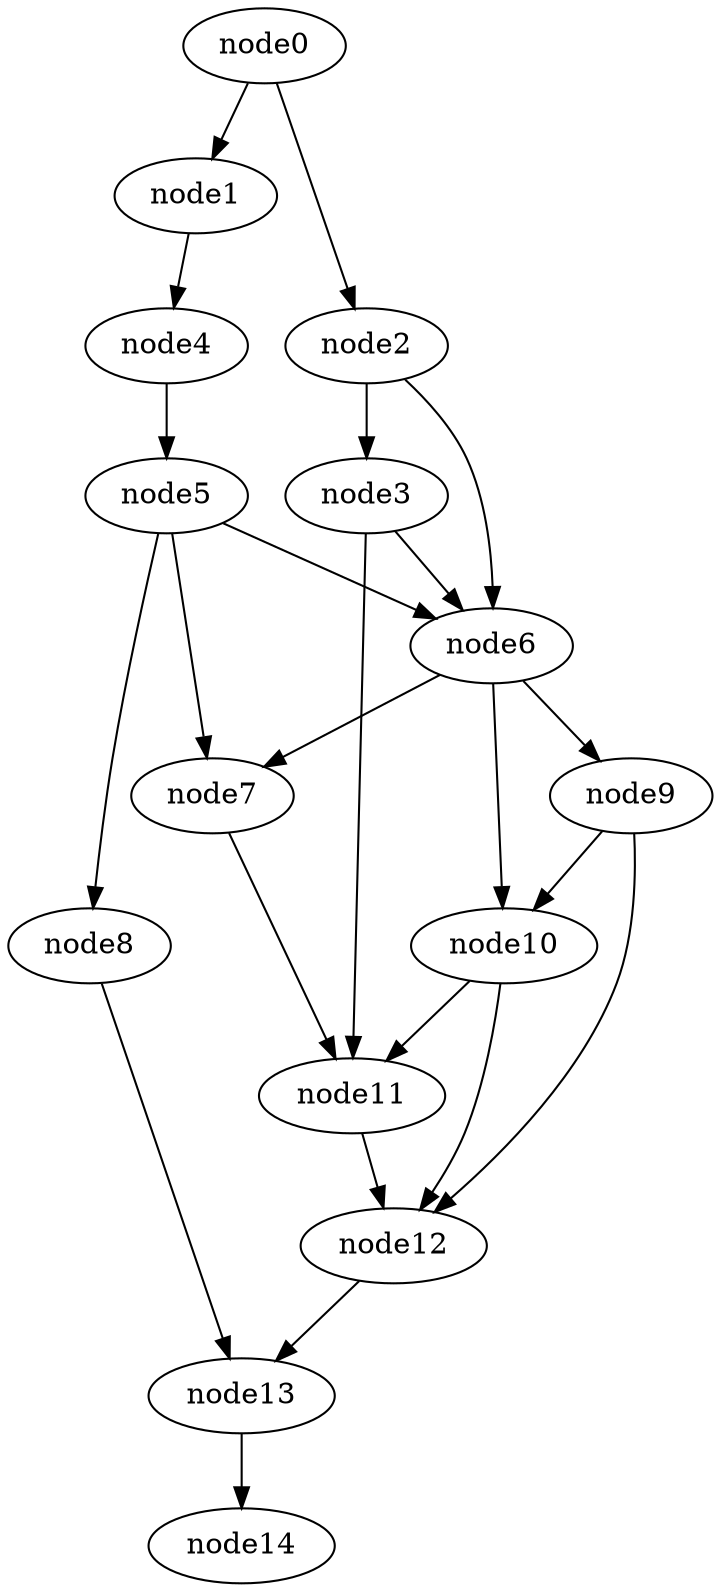 digraph g{
	node14
	node13 -> node14
	node12 -> node13
	node11 -> node12
	node10 -> node12
	node10 -> node11
	node9 -> node12
	node9 -> node10
	node8 -> node13
	node7 -> node11
	node6 -> node10
	node6 -> node9
	node6 -> node7
	node5 -> node8
	node5 -> node7
	node5 -> node6
	node4 -> node5
	node3 -> node11
	node3 -> node6
	node2 -> node6
	node2 -> node3
	node1 -> node4
	node0 -> node2
	node0 -> node1
}
